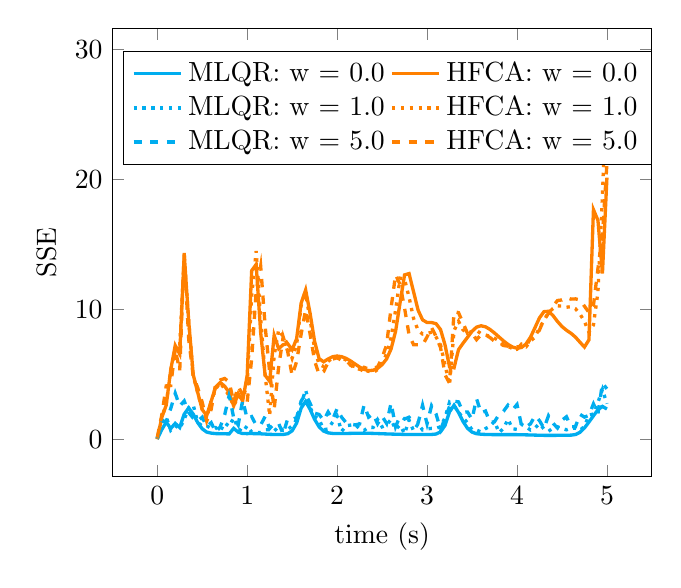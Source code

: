\begin{tikzpicture}
\begin{axis}[ylabel={SSE}, xlabel={time (s)}, legend style={anchor={north west},at={(0.02,0.95)},legend columns={2}}]
    \addplot[color={cyan}, style={solid}, very thick]
        coordinates {
            (0.0,0.004)
            (0.05,0.728)
            (0.1,1.316)
            (0.15,0.825)
            (0.2,1.215)
            (0.25,0.898)
            (0.3,1.932)
            (0.35,2.401)
            (0.4,1.928)
            (0.45,1.277)
            (0.5,0.799)
            (0.55,0.546)
            (0.6,0.466)
            (0.65,0.43)
            (0.7,0.423)
            (0.75,0.413)
            (0.8,0.408)
            (0.85,0.831)
            (0.9,0.542)
            (0.95,0.432)
            (1.0,0.43)
            (1.05,0.432)
            (1.1,0.426)
            (1.15,0.412)
            (1.2,0.393)
            (1.25,0.374)
            (1.3,0.36)
            (1.35,0.355)
            (1.4,0.362)
            (1.45,0.418)
            (1.5,0.647)
            (1.55,1.241)
            (1.6,2.388)
            (1.65,2.911)
            (1.7,2.288)
            (1.75,1.523)
            (1.8,0.947)
            (1.85,0.621)
            (1.9,0.488)
            (1.95,0.444)
            (2.0,0.431)
            (2.05,0.432)
            (2.1,0.439)
            (2.15,0.448)
            (2.2,0.457)
            (2.25,0.462)
            (2.3,0.462)
            (2.35,0.455)
            (2.4,0.445)
            (2.45,0.432)
            (2.5,0.418)
            (2.55,0.405)
            (2.6,0.393)
            (2.65,0.383)
            (2.7,0.375)
            (2.75,0.367)
            (2.8,0.361)
            (2.85,0.357)
            (2.9,0.355)
            (2.95,0.357)
            (3.0,0.359)
            (3.05,0.364)
            (3.1,0.396)
            (3.15,0.563)
            (3.2,1.063)
            (3.25,2.108)
            (3.3,2.613)
            (3.35,2.054)
            (3.4,1.359)
            (3.45,0.837)
            (3.5,0.542)
            (3.55,0.421)
            (3.6,0.382)
            (3.65,0.365)
            (3.7,0.355)
            (3.75,0.351)
            (3.8,0.35)
            (3.85,0.352)
            (3.9,0.353)
            (3.95,0.352)
            (4.0,0.348)
            (4.05,0.342)
            (4.1,0.333)
            (4.15,0.324)
            (4.2,0.313)
            (4.25,0.303)
            (4.3,0.295)
            (4.35,0.291)
            (4.4,0.292)
            (4.45,0.297)
            (4.5,0.303)
            (4.55,0.307)
            (4.6,0.31)
            (4.65,0.357)
            (4.7,0.529)
            (4.75,0.864)
            (4.8,1.319)
            (4.85,1.8)
            (4.9,2.263)
            (4.95,2.524)
            (5.0,2.321)
        }
        ;
    \addplot[color={orange}, style={solid}, very thick]
        coordinates {
            (0.0,3.389e-18)
            (0.05,1.658)
            (0.1,2.617)
            (0.15,5.333)
            (0.2,7.217)
            (0.25,6.556)
            (0.3,14.275)
            (0.35,9.081)
            (0.4,4.974)
            (0.45,3.596)
            (0.5,2.283)
            (0.55,1.814)
            (0.6,2.935)
            (0.65,4.021)
            (0.7,4.365)
            (0.75,4.076)
            (0.8,3.59)
            (0.85,2.57)
            (0.9,3.5)
            (0.95,2.945)
            (1.0,4.911)
            (1.05,12.974)
            (1.1,13.455)
            (1.15,8.204)
            (1.2,4.913)
            (1.25,4.455)
            (1.3,7.999)
            (1.35,6.965)
            (1.4,7.275)
            (1.45,7.355)
            (1.5,6.888)
            (1.55,7.739)
            (1.6,10.474)
            (1.65,11.492)
            (1.7,9.671)
            (1.75,7.518)
            (1.8,6.196)
            (1.85,5.959)
            (1.9,6.176)
            (1.95,6.351)
            (2.0,6.399)
            (2.05,6.352)
            (2.1,6.221)
            (2.15,6.022)
            (2.2,5.785)
            (2.25,5.553)
            (2.3,5.372)
            (2.35,5.28)
            (2.4,5.305)
            (2.45,5.455)
            (2.5,5.736)
            (2.55,6.178)
            (2.6,6.945)
            (2.65,8.3)
            (2.7,10.508)
            (2.75,12.648)
            (2.8,12.748)
            (2.85,11.351)
            (2.9,9.942)
            (2.95,9.186)
            (3.0,8.982)
            (3.05,8.981)
            (3.1,8.892)
            (3.15,8.44)
            (3.2,7.254)
            (3.25,5.569)
            (3.3,5.495)
            (3.35,6.896)
            (3.4,7.384)
            (3.45,7.843)
            (3.5,8.305)
            (3.55,8.625)
            (3.6,8.731)
            (3.65,8.651)
            (3.7,8.447)
            (3.75,8.174)
            (3.8,7.869)
            (3.85,7.566)
            (3.9,7.296)
            (3.95,7.095)
            (4.0,7.001)
            (4.05,7.059)
            (4.1,7.327)
            (4.15,7.849)
            (4.2,8.587)
            (4.25,9.343)
            (4.3,9.818)
            (4.35,9.846)
            (4.4,9.519)
            (4.45,9.064)
            (4.5,8.673)
            (4.55,8.388)
            (4.6,8.155)
            (4.65,7.857)
            (4.7,7.466)
            (4.75,7.093)
            (4.8,7.646)
            (4.85,17.672)
            (4.9,16.847)
            (4.95,12.762)
            (5.0,20.138)
        }
        ;
    \addplot[color={cyan}, style={dotted}, very thick]
        coordinates {
            (0.0,0.033)
            (0.05,1.366)
            (0.1,1.712)
            (0.15,0.689)
            (0.2,1.037)
            (0.25,0.815)
            (0.3,1.522)
            (0.35,2.427)
            (0.4,2.631)
            (0.45,1.289)
            (0.5,1.018)
            (0.55,1.039)
            (0.6,0.806)
            (0.65,0.892)
            (0.7,0.611)
            (0.75,1.257)
            (0.8,0.992)
            (0.85,1.649)
            (0.9,0.811)
            (0.95,0.553)
            (1.0,1.031)
            (1.05,0.548)
            (1.1,0.511)
            (1.15,0.505)
            (1.2,0.721)
            (1.25,0.73)
            (1.3,0.618)
            (1.35,0.957)
            (1.4,0.676)
            (1.45,0.726)
            (1.5,1.04)
            (1.55,1.497)
            (1.6,2.722)
            (1.65,3.79)
            (1.7,2.432)
            (1.75,1.766)
            (1.8,1.527)
            (1.85,0.724)
            (1.9,0.788)
            (1.95,1.311)
            (2.0,1.766)
            (2.05,0.602)
            (2.1,1.026)
            (2.15,1.088)
            (2.2,1.14)
            (2.25,0.804)
            (2.3,0.674)
            (2.35,0.924)
            (2.4,0.899)
            (2.45,1.507)
            (2.5,0.949)
            (2.55,1.109)
            (2.6,1.517)
            (2.65,0.741)
            (2.7,1.086)
            (2.75,0.428)
            (2.8,1.471)
            (2.85,0.648)
            (2.9,1.188)
            (2.95,0.711)
            (3.0,0.798)
            (3.05,0.83)
            (3.1,0.835)
            (3.15,0.96)
            (3.2,1.659)
            (3.25,2.847)
            (3.3,2.578)
            (3.35,2.071)
            (3.4,1.647)
            (3.45,1.259)
            (3.5,0.715)
            (3.55,0.701)
            (3.6,0.557)
            (3.65,0.814)
            (3.7,0.994)
            (3.75,1.381)
            (3.8,0.503)
            (3.85,0.827)
            (3.9,1.543)
            (3.95,0.793)
            (4.0,0.761)
            (4.05,1.138)
            (4.1,0.956)
            (4.15,0.703)
            (4.2,0.853)
            (4.25,1.198)
            (4.3,0.784)
            (4.35,0.605)
            (4.4,0.857)
            (4.45,0.958)
            (4.5,0.822)
            (4.55,0.722)
            (4.6,0.852)
            (4.65,0.844)
            (4.7,0.677)
            (4.75,0.99)
            (4.8,1.854)
            (4.85,1.938)
            (4.9,2.837)
            (4.95,3.83)
            (5.0,2.728)
        }
        ;
    \addplot[color={orange}, style={dotted}, very thick]
        coordinates {
            (0.0,0.028)
            (0.05,1.67)
            (0.1,2.712)
            (0.15,5.32)
            (0.2,6.823)
            (0.25,7.15)
            (0.3,14.017)
            (0.35,9.121)
            (0.4,4.892)
            (0.45,3.569)
            (0.5,2.278)
            (0.55,1.632)
            (0.6,2.936)
            (0.65,3.86)
            (0.7,4.339)
            (0.75,3.86)
            (0.8,3.336)
            (0.85,2.561)
            (0.9,3.255)
            (0.95,3.149)
            (1.0,4.219)
            (1.05,11.02)
            (1.1,14.483)
            (1.15,9.285)
            (1.2,4.923)
            (1.25,1.819)
            (1.3,6.429)
            (1.35,8.42)
            (1.4,7.899)
            (1.45,7.317)
            (1.5,6.233)
            (1.55,7.267)
            (1.6,10.29)
            (1.65,11.163)
            (1.7,9.213)
            (1.75,6.952)
            (1.8,5.748)
            (1.85,5.596)
            (1.9,5.988)
            (1.95,6.25)
            (2.0,6.38)
            (2.05,6.265)
            (2.1,6.092)
            (2.15,5.701)
            (2.2,5.449)
            (2.25,5.383)
            (2.3,5.281)
            (2.35,5.23)
            (2.4,5.116)
            (2.45,5.364)
            (2.5,5.835)
            (2.55,6.558)
            (2.6,7.814)
            (2.65,9.918)
            (2.7,12.395)
            (2.75,12.321)
            (2.8,10.926)
            (2.85,9.297)
            (2.9,8.383)
            (2.95,8.094)
            (3.0,8.133)
            (3.05,8.234)
            (3.1,7.862)
            (3.15,7.263)
            (3.2,5.706)
            (3.25,4.183)
            (3.3,8.352)
            (3.35,9.074)
            (3.4,8.416)
            (3.45,8.166)
            (3.5,8.293)
            (3.55,8.376)
            (3.6,8.122)
            (3.65,8.019)
            (3.7,7.929)
            (3.75,7.777)
            (3.8,7.572)
            (3.85,7.225)
            (3.9,7.141)
            (3.95,6.974)
            (4.0,7.115)
            (4.05,7.12)
            (4.1,7.108)
            (4.15,7.547)
            (4.2,7.861)
            (4.25,8.565)
            (4.3,9.133)
            (4.35,9.735)
            (4.4,10.062)
            (4.45,10.269)
            (4.5,10.245)
            (4.55,10.159)
            (4.6,10.203)
            (4.65,10.043)
            (4.7,9.64)
            (4.75,9.07)
            (4.8,8.224)
            (4.85,8.794)
            (4.9,11.319)
            (4.95,18.705)
            (5.0,28.762)
        }
        ;
    \addplot[color={cyan}, style={dashed}, very thick]
        coordinates {
            (0.0,0.082)
            (0.05,1.371)
            (0.1,1.383)
            (0.15,2.359)
            (0.2,3.532)
            (0.25,2.556)
            (0.3,2.942)
            (0.35,2.053)
            (0.4,1.622)
            (0.45,1.36)
            (0.5,1.695)
            (0.55,0.981)
            (0.6,1.272)
            (0.65,0.534)
            (0.7,0.941)
            (0.75,1.88)
            (0.8,3.373)
            (0.85,1.653)
            (0.9,1.093)
            (0.95,3.01)
            (1.0,1.572)
            (1.05,1.736)
            (1.1,1.079)
            (1.15,1.091)
            (1.2,1.753)
            (1.25,0.821)
            (1.3,1.203)
            (1.35,1.21)
            (1.4,0.398)
            (1.45,1.564)
            (1.5,1.496)
            (1.55,1.667)
            (1.6,2.936)
            (1.65,3.462)
            (1.7,2.753)
            (1.75,2.004)
            (1.8,1.904)
            (1.85,1.437)
            (1.9,2.097)
            (1.95,1.507)
            (2.0,2.359)
            (2.05,1.693)
            (2.1,1.264)
            (2.15,1.16)
            (2.2,1.098)
            (2.25,1.168)
            (2.3,2.63)
            (2.35,1.699)
            (2.4,1.948)
            (2.45,1.179)
            (2.5,1.763)
            (2.55,1.213)
            (2.6,2.786)
            (2.65,0.959)
            (2.7,1.783)
            (2.75,1.551)
            (2.8,1.689)
            (2.85,1.273)
            (2.9,1.234)
            (2.95,2.61)
            (3.0,1.187)
            (3.05,2.568)
            (3.1,1.946)
            (3.15,0.743)
            (3.2,1.614)
            (3.25,2.52)
            (3.3,2.926)
            (3.35,2.871)
            (3.4,2.085)
            (3.45,2.095)
            (3.5,1.524)
            (3.55,3.132)
            (3.6,2.022)
            (3.65,2.167)
            (3.7,1.29)
            (3.75,1.343)
            (3.8,1.898)
            (3.85,2.148)
            (3.9,2.621)
            (3.95,2.26)
            (4.0,2.67)
            (4.05,1.072)
            (4.1,0.945)
            (4.15,1.178)
            (4.2,1.799)
            (4.25,1.428)
            (4.3,0.835)
            (4.35,1.802)
            (4.4,1.233)
            (4.45,0.862)
            (4.5,1.459)
            (4.55,1.726)
            (4.6,0.951)
            (4.65,0.971)
            (4.7,1.912)
            (4.75,1.701)
            (4.8,1.834)
            (4.85,2.714)
            (4.9,1.957)
            (4.95,4.298)
            (5.0,3.879)
        }
        ;
    \addplot[color={orange}, style={dashed}, very thick]
        coordinates {
            (0.0,0.124)
            (0.05,1.832)
            (0.1,4.103)
            (0.15,4.128)
            (0.2,6.93)
            (0.25,5.26)
            (0.3,14.335)
            (0.35,7.686)
            (0.4,4.864)
            (0.45,3.956)
            (0.5,2.841)
            (0.55,1.395)
            (0.6,2.299)
            (0.65,4.285)
            (0.7,4.556)
            (0.75,4.671)
            (0.8,4.397)
            (0.85,2.866)
            (0.9,4.059)
            (0.95,3.421)
            (1.0,2.834)
            (1.05,6.195)
            (1.1,11.394)
            (1.15,13.331)
            (1.2,8.694)
            (1.25,5.169)
            (1.3,2.305)
            (1.35,5.563)
            (1.4,7.877)
            (1.45,6.76)
            (1.5,4.904)
            (1.55,5.983)
            (1.6,8.09)
            (1.65,9.97)
            (1.7,8.08)
            (1.75,6.025)
            (1.8,4.983)
            (1.85,5.203)
            (1.9,5.912)
            (1.95,6.163)
            (2.0,6.264)
            (2.05,6.075)
            (2.1,6.073)
            (2.15,5.699)
            (2.2,5.587)
            (2.25,5.196)
            (2.3,5.531)
            (2.35,5.402)
            (2.4,5.46)
            (2.45,5.566)
            (2.5,6.272)
            (2.55,7.253)
            (2.6,10.101)
            (2.65,12.664)
            (2.7,11.902)
            (2.75,10.093)
            (2.8,8.029)
            (2.85,7.272)
            (2.9,7.268)
            (2.95,7.247)
            (3.0,7.872)
            (3.05,8.594)
            (3.1,7.9)
            (3.15,7.05)
            (3.2,4.954)
            (3.25,4.313)
            (3.3,9.82)
            (3.35,9.737)
            (3.4,8.945)
            (3.45,8.146)
            (3.5,8.163)
            (3.55,7.662)
            (3.6,8.033)
            (3.65,8.022)
            (3.7,7.826)
            (3.75,7.538)
            (3.8,7.392)
            (3.85,7.212)
            (3.9,7.162)
            (3.95,6.864)
            (4.0,6.919)
            (4.05,7.318)
            (4.1,7.147)
            (4.15,7.752)
            (4.2,7.823)
            (4.25,8.405)
            (4.3,9.238)
            (4.35,9.679)
            (4.4,10.229)
            (4.45,10.675)
            (4.5,10.719)
            (4.55,10.901)
            (4.6,10.785)
            (4.65,10.801)
            (4.7,10.723)
            (4.75,10.239)
            (4.8,9.756)
            (4.85,10.291)
            (4.9,13.135)
            (4.95,15.708)
            (5.0,21.242)
        }
        ;
    \legend{{MLQR: w = 0.0},{HFCA: w = 0.0},{MLQR: w = 1.0},{HFCA: w = 1.0},{MLQR: w = 5.0},{HFCA: w = 5.0}}
\end{axis}
\end{tikzpicture}

